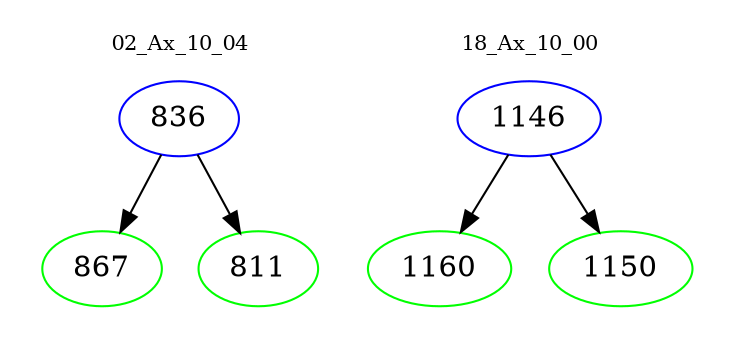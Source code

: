 digraph{
subgraph cluster_0 {
color = white
label = "02_Ax_10_04";
fontsize=10;
T0_836 [label="836", color="blue"]
T0_836 -> T0_867 [color="black"]
T0_867 [label="867", color="green"]
T0_836 -> T0_811 [color="black"]
T0_811 [label="811", color="green"]
}
subgraph cluster_1 {
color = white
label = "18_Ax_10_00";
fontsize=10;
T1_1146 [label="1146", color="blue"]
T1_1146 -> T1_1160 [color="black"]
T1_1160 [label="1160", color="green"]
T1_1146 -> T1_1150 [color="black"]
T1_1150 [label="1150", color="green"]
}
}
